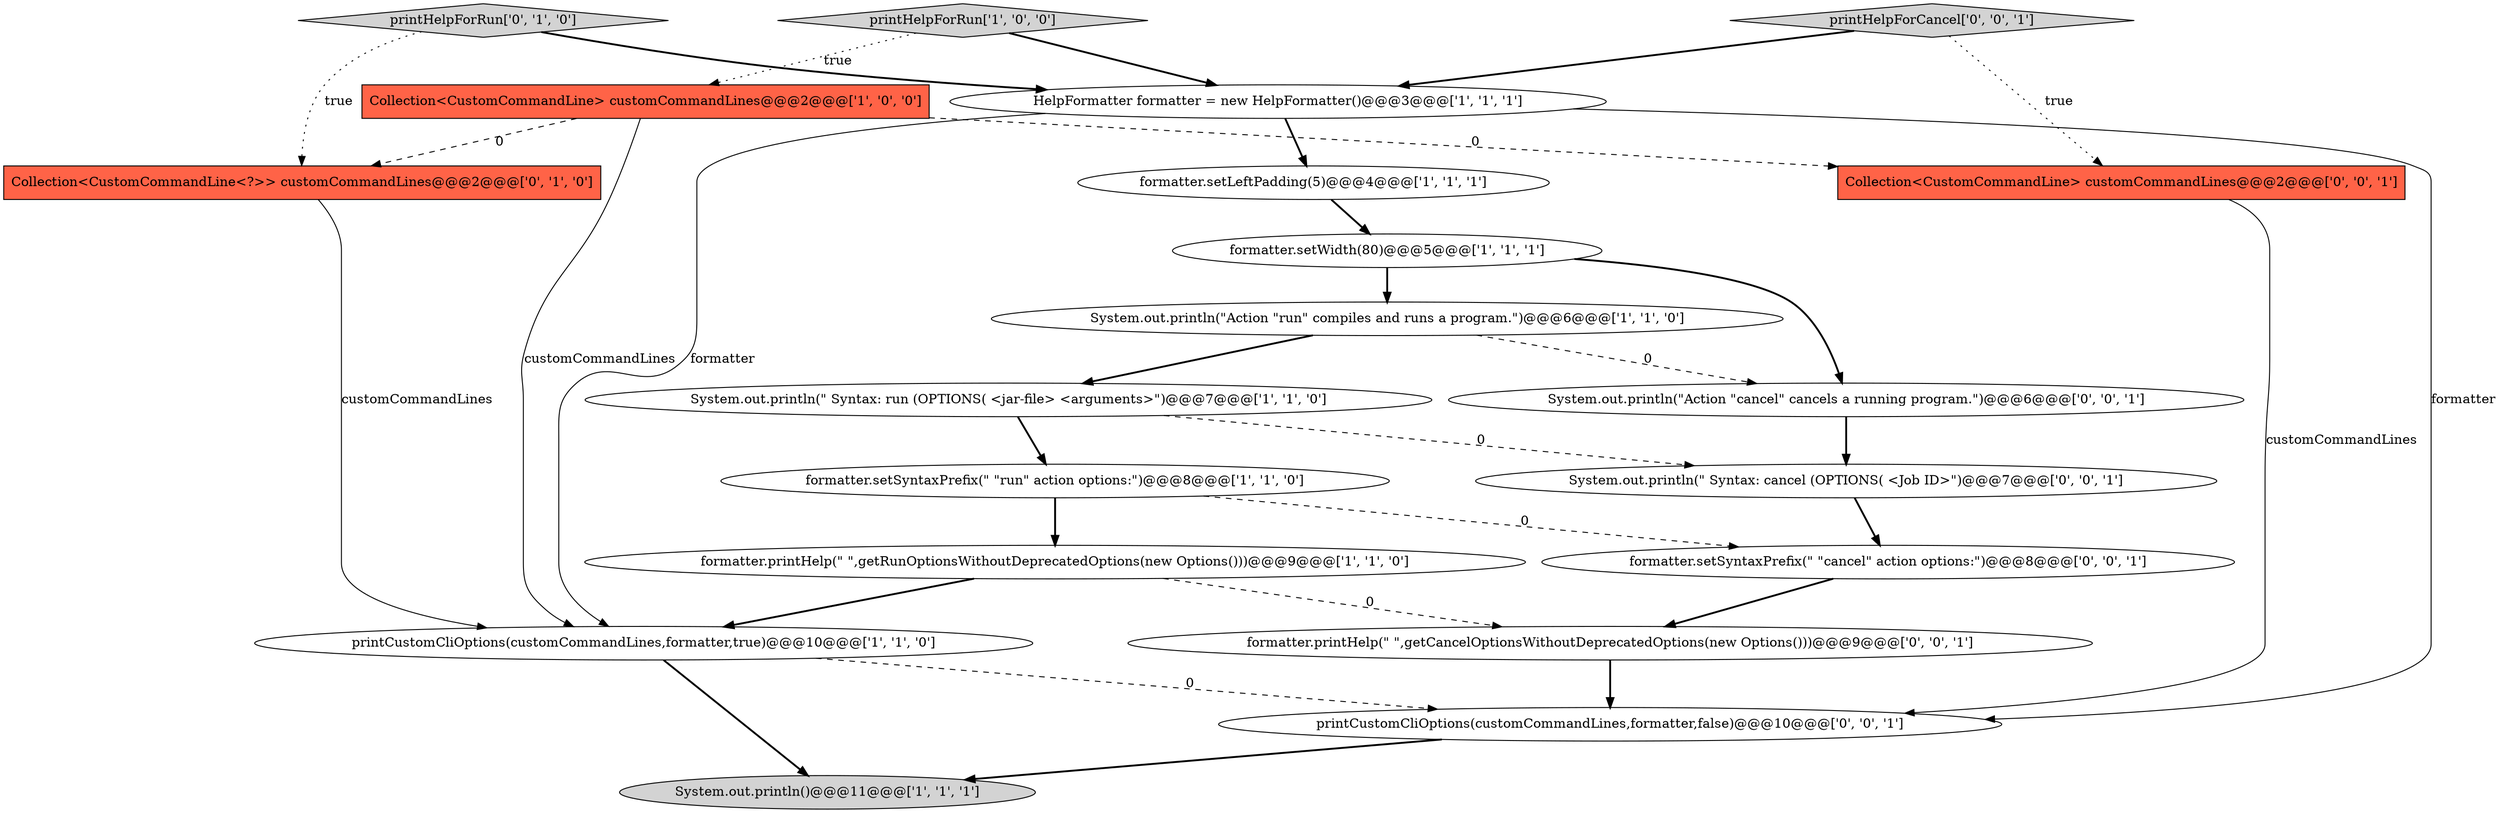digraph {
13 [style = filled, label = "System.out.println(\" Syntax: cancel (OPTIONS( <Job ID>\")@@@7@@@['0', '0', '1']", fillcolor = white, shape = ellipse image = "AAA0AAABBB3BBB"];
0 [style = filled, label = "printCustomCliOptions(customCommandLines,formatter,true)@@@10@@@['1', '1', '0']", fillcolor = white, shape = ellipse image = "AAA0AAABBB1BBB"];
5 [style = filled, label = "System.out.println(\"Action \"run\" compiles and runs a program.\")@@@6@@@['1', '1', '0']", fillcolor = white, shape = ellipse image = "AAA0AAABBB1BBB"];
9 [style = filled, label = "formatter.setWidth(80)@@@5@@@['1', '1', '1']", fillcolor = white, shape = ellipse image = "AAA0AAABBB1BBB"];
12 [style = filled, label = "Collection<CustomCommandLine<?>> customCommandLines@@@2@@@['0', '1', '0']", fillcolor = tomato, shape = box image = "AAA1AAABBB2BBB"];
17 [style = filled, label = "System.out.println(\"Action \"cancel\" cancels a running program.\")@@@6@@@['0', '0', '1']", fillcolor = white, shape = ellipse image = "AAA0AAABBB3BBB"];
18 [style = filled, label = "Collection<CustomCommandLine> customCommandLines@@@2@@@['0', '0', '1']", fillcolor = tomato, shape = box image = "AAA0AAABBB3BBB"];
4 [style = filled, label = "printHelpForRun['1', '0', '0']", fillcolor = lightgray, shape = diamond image = "AAA0AAABBB1BBB"];
19 [style = filled, label = "printHelpForCancel['0', '0', '1']", fillcolor = lightgray, shape = diamond image = "AAA0AAABBB3BBB"];
8 [style = filled, label = "formatter.setSyntaxPrefix(\" \"run\" action options:\")@@@8@@@['1', '1', '0']", fillcolor = white, shape = ellipse image = "AAA0AAABBB1BBB"];
6 [style = filled, label = "formatter.setLeftPadding(5)@@@4@@@['1', '1', '1']", fillcolor = white, shape = ellipse image = "AAA0AAABBB1BBB"];
16 [style = filled, label = "formatter.setSyntaxPrefix(\" \"cancel\" action options:\")@@@8@@@['0', '0', '1']", fillcolor = white, shape = ellipse image = "AAA0AAABBB3BBB"];
10 [style = filled, label = "formatter.printHelp(\" \",getRunOptionsWithoutDeprecatedOptions(new Options()))@@@9@@@['1', '1', '0']", fillcolor = white, shape = ellipse image = "AAA0AAABBB1BBB"];
2 [style = filled, label = "System.out.println(\" Syntax: run (OPTIONS( <jar-file> <arguments>\")@@@7@@@['1', '1', '0']", fillcolor = white, shape = ellipse image = "AAA0AAABBB1BBB"];
15 [style = filled, label = "printCustomCliOptions(customCommandLines,formatter,false)@@@10@@@['0', '0', '1']", fillcolor = white, shape = ellipse image = "AAA0AAABBB3BBB"];
11 [style = filled, label = "printHelpForRun['0', '1', '0']", fillcolor = lightgray, shape = diamond image = "AAA0AAABBB2BBB"];
7 [style = filled, label = "HelpFormatter formatter = new HelpFormatter()@@@3@@@['1', '1', '1']", fillcolor = white, shape = ellipse image = "AAA0AAABBB1BBB"];
3 [style = filled, label = "Collection<CustomCommandLine> customCommandLines@@@2@@@['1', '0', '0']", fillcolor = tomato, shape = box image = "AAA1AAABBB1BBB"];
14 [style = filled, label = "formatter.printHelp(\" \",getCancelOptionsWithoutDeprecatedOptions(new Options()))@@@9@@@['0', '0', '1']", fillcolor = white, shape = ellipse image = "AAA0AAABBB3BBB"];
1 [style = filled, label = "System.out.println()@@@11@@@['1', '1', '1']", fillcolor = lightgray, shape = ellipse image = "AAA0AAABBB1BBB"];
8->10 [style = bold, label=""];
8->16 [style = dashed, label="0"];
3->18 [style = dashed, label="0"];
11->12 [style = dotted, label="true"];
19->18 [style = dotted, label="true"];
0->15 [style = dashed, label="0"];
9->17 [style = bold, label=""];
13->16 [style = bold, label=""];
4->7 [style = bold, label=""];
5->2 [style = bold, label=""];
7->15 [style = solid, label="formatter"];
4->3 [style = dotted, label="true"];
3->12 [style = dashed, label="0"];
5->17 [style = dashed, label="0"];
12->0 [style = solid, label="customCommandLines"];
0->1 [style = bold, label=""];
2->13 [style = dashed, label="0"];
18->15 [style = solid, label="customCommandLines"];
10->0 [style = bold, label=""];
7->6 [style = bold, label=""];
9->5 [style = bold, label=""];
16->14 [style = bold, label=""];
7->0 [style = solid, label="formatter"];
17->13 [style = bold, label=""];
14->15 [style = bold, label=""];
3->0 [style = solid, label="customCommandLines"];
6->9 [style = bold, label=""];
19->7 [style = bold, label=""];
10->14 [style = dashed, label="0"];
11->7 [style = bold, label=""];
2->8 [style = bold, label=""];
15->1 [style = bold, label=""];
}
